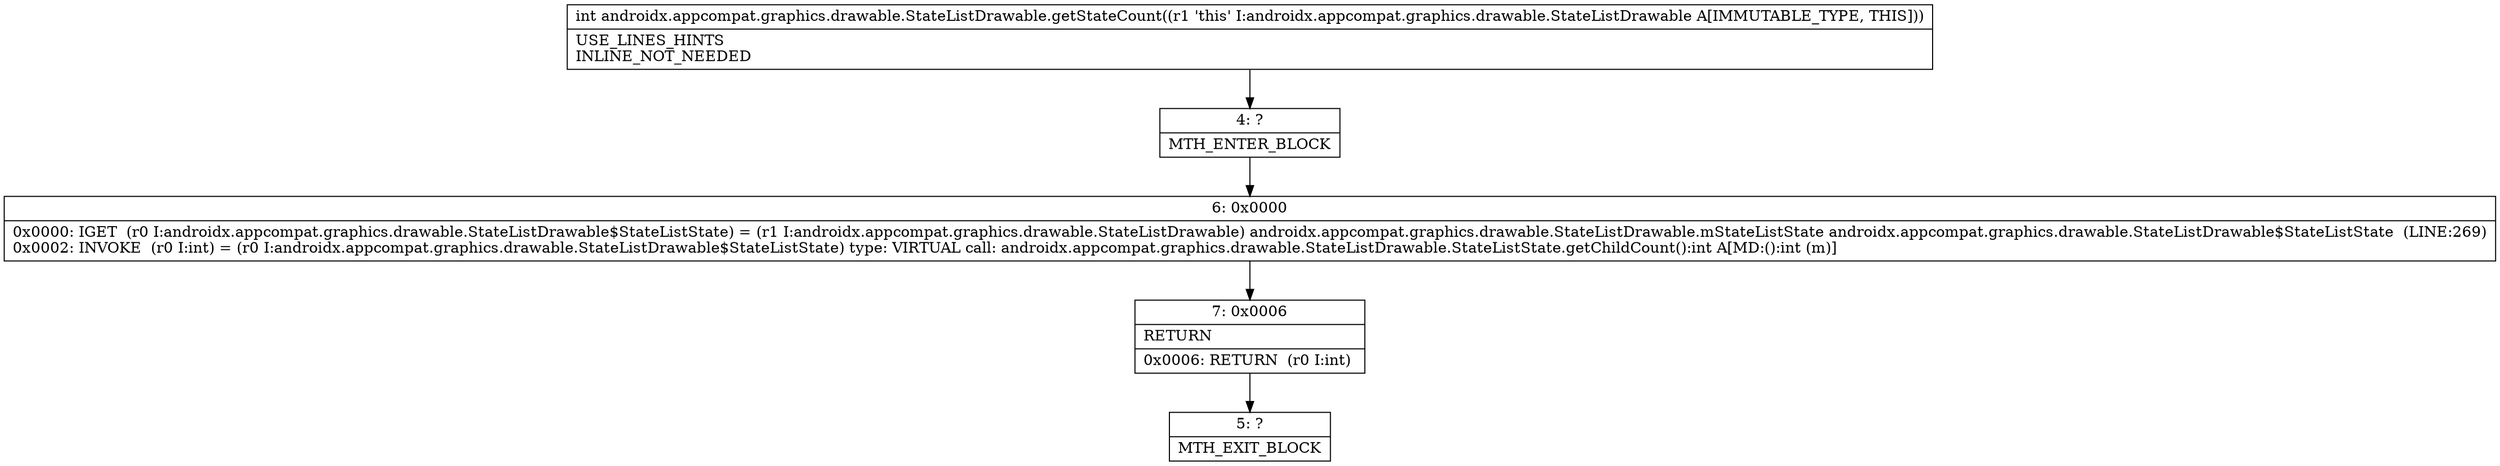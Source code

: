 digraph "CFG forandroidx.appcompat.graphics.drawable.StateListDrawable.getStateCount()I" {
Node_4 [shape=record,label="{4\:\ ?|MTH_ENTER_BLOCK\l}"];
Node_6 [shape=record,label="{6\:\ 0x0000|0x0000: IGET  (r0 I:androidx.appcompat.graphics.drawable.StateListDrawable$StateListState) = (r1 I:androidx.appcompat.graphics.drawable.StateListDrawable) androidx.appcompat.graphics.drawable.StateListDrawable.mStateListState androidx.appcompat.graphics.drawable.StateListDrawable$StateListState  (LINE:269)\l0x0002: INVOKE  (r0 I:int) = (r0 I:androidx.appcompat.graphics.drawable.StateListDrawable$StateListState) type: VIRTUAL call: androidx.appcompat.graphics.drawable.StateListDrawable.StateListState.getChildCount():int A[MD:():int (m)]\l}"];
Node_7 [shape=record,label="{7\:\ 0x0006|RETURN\l|0x0006: RETURN  (r0 I:int) \l}"];
Node_5 [shape=record,label="{5\:\ ?|MTH_EXIT_BLOCK\l}"];
MethodNode[shape=record,label="{int androidx.appcompat.graphics.drawable.StateListDrawable.getStateCount((r1 'this' I:androidx.appcompat.graphics.drawable.StateListDrawable A[IMMUTABLE_TYPE, THIS]))  | USE_LINES_HINTS\lINLINE_NOT_NEEDED\l}"];
MethodNode -> Node_4;Node_4 -> Node_6;
Node_6 -> Node_7;
Node_7 -> Node_5;
}

